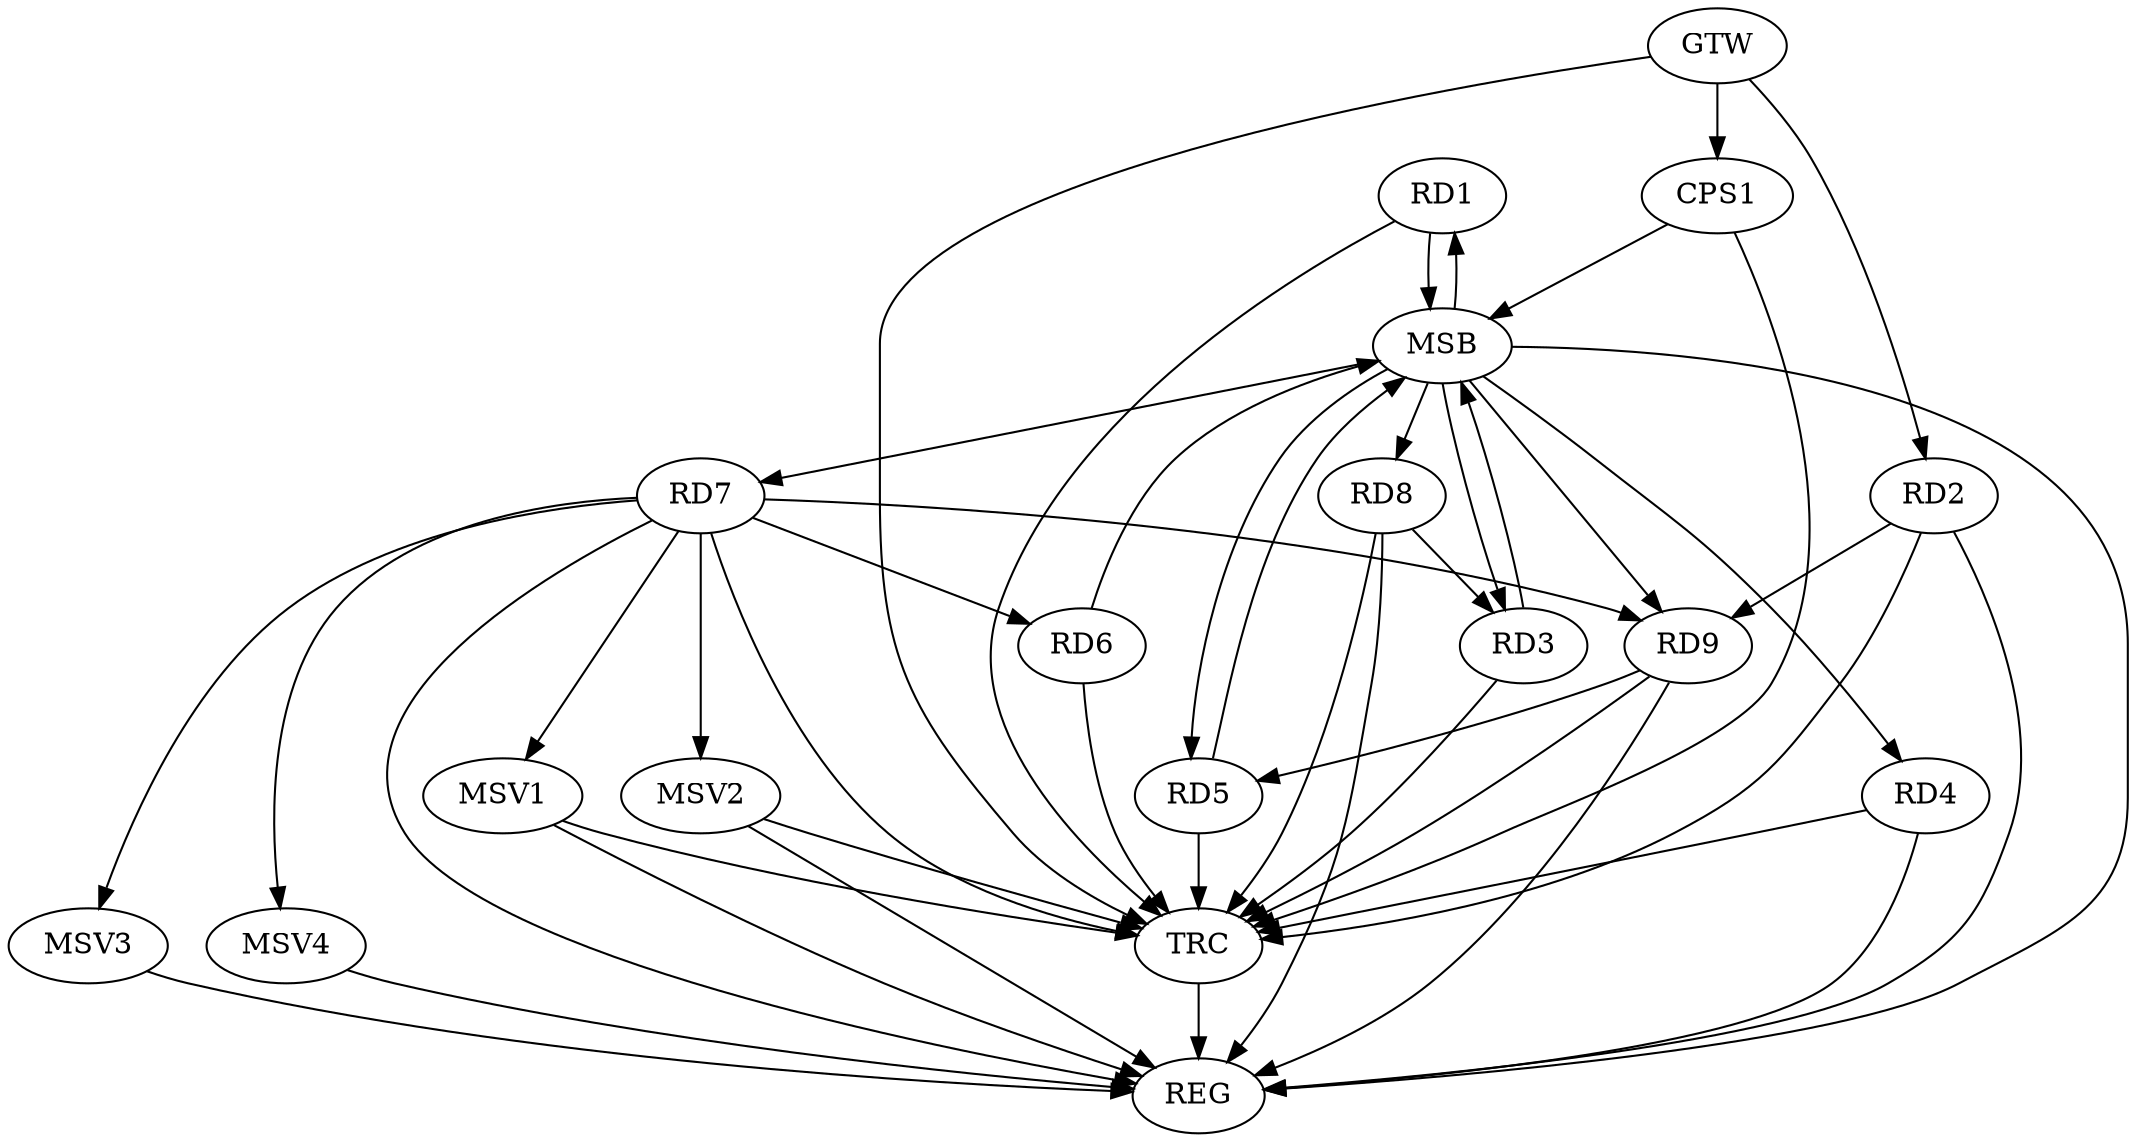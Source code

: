 strict digraph G {
  RD1 [ label="RD1" ];
  RD2 [ label="RD2" ];
  RD3 [ label="RD3" ];
  RD4 [ label="RD4" ];
  RD5 [ label="RD5" ];
  RD6 [ label="RD6" ];
  RD7 [ label="RD7" ];
  RD8 [ label="RD8" ];
  RD9 [ label="RD9" ];
  CPS1 [ label="CPS1" ];
  GTW [ label="GTW" ];
  REG [ label="REG" ];
  MSB [ label="MSB" ];
  TRC [ label="TRC" ];
  MSV1 [ label="MSV1" ];
  MSV2 [ label="MSV2" ];
  MSV3 [ label="MSV3" ];
  MSV4 [ label="MSV4" ];
  RD2 -> RD9;
  RD8 -> RD3;
  RD9 -> RD5;
  RD7 -> RD6;
  RD7 -> RD9;
  GTW -> RD2;
  GTW -> CPS1;
  RD2 -> REG;
  RD4 -> REG;
  RD7 -> REG;
  RD8 -> REG;
  RD9 -> REG;
  RD1 -> MSB;
  MSB -> RD3;
  MSB -> RD4;
  MSB -> RD7;
  MSB -> RD8;
  MSB -> RD9;
  MSB -> REG;
  RD3 -> MSB;
  RD5 -> MSB;
  RD6 -> MSB;
  MSB -> RD1;
  CPS1 -> MSB;
  MSB -> RD5;
  RD1 -> TRC;
  RD2 -> TRC;
  RD3 -> TRC;
  RD4 -> TRC;
  RD5 -> TRC;
  RD6 -> TRC;
  RD7 -> TRC;
  RD8 -> TRC;
  RD9 -> TRC;
  CPS1 -> TRC;
  GTW -> TRC;
  TRC -> REG;
  RD7 -> MSV1;
  MSV1 -> REG;
  MSV1 -> TRC;
  RD7 -> MSV2;
  MSV2 -> REG;
  MSV2 -> TRC;
  RD7 -> MSV3;
  MSV3 -> REG;
  RD7 -> MSV4;
  MSV4 -> REG;
}
